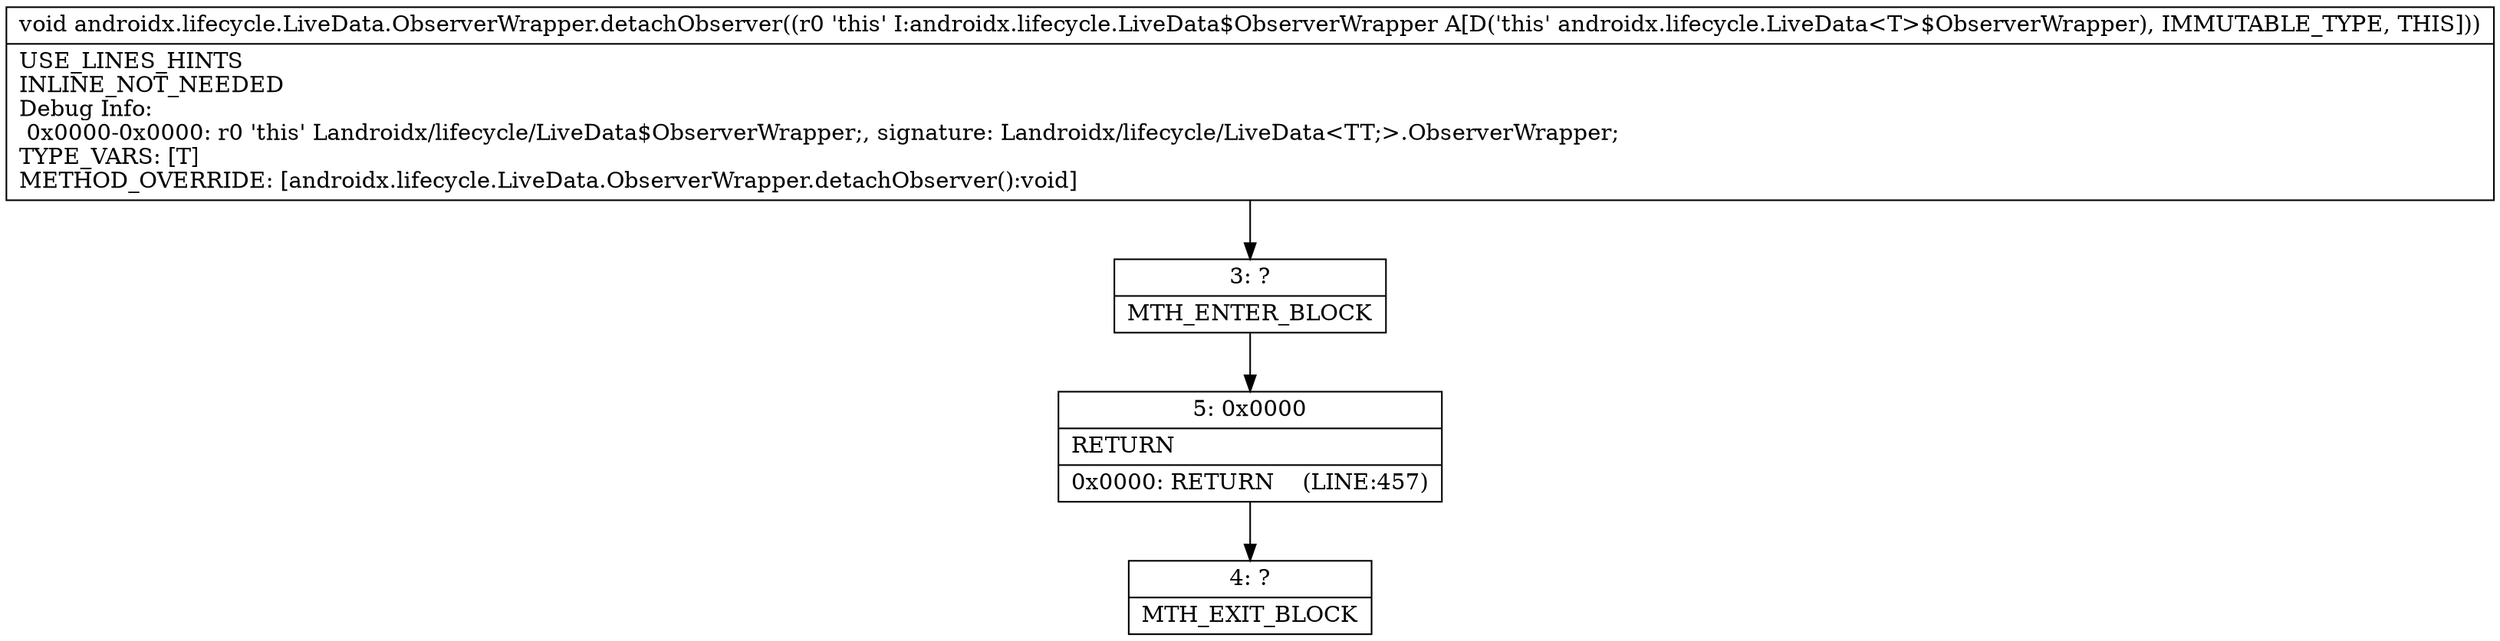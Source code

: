 digraph "CFG forandroidx.lifecycle.LiveData.ObserverWrapper.detachObserver()V" {
Node_3 [shape=record,label="{3\:\ ?|MTH_ENTER_BLOCK\l}"];
Node_5 [shape=record,label="{5\:\ 0x0000|RETURN\l|0x0000: RETURN    (LINE:457)\l}"];
Node_4 [shape=record,label="{4\:\ ?|MTH_EXIT_BLOCK\l}"];
MethodNode[shape=record,label="{void androidx.lifecycle.LiveData.ObserverWrapper.detachObserver((r0 'this' I:androidx.lifecycle.LiveData$ObserverWrapper A[D('this' androidx.lifecycle.LiveData\<T\>$ObserverWrapper), IMMUTABLE_TYPE, THIS]))  | USE_LINES_HINTS\lINLINE_NOT_NEEDED\lDebug Info:\l  0x0000\-0x0000: r0 'this' Landroidx\/lifecycle\/LiveData$ObserverWrapper;, signature: Landroidx\/lifecycle\/LiveData\<TT;\>.ObserverWrapper;\lTYPE_VARS: [T]\lMETHOD_OVERRIDE: [androidx.lifecycle.LiveData.ObserverWrapper.detachObserver():void]\l}"];
MethodNode -> Node_3;Node_3 -> Node_5;
Node_5 -> Node_4;
}

